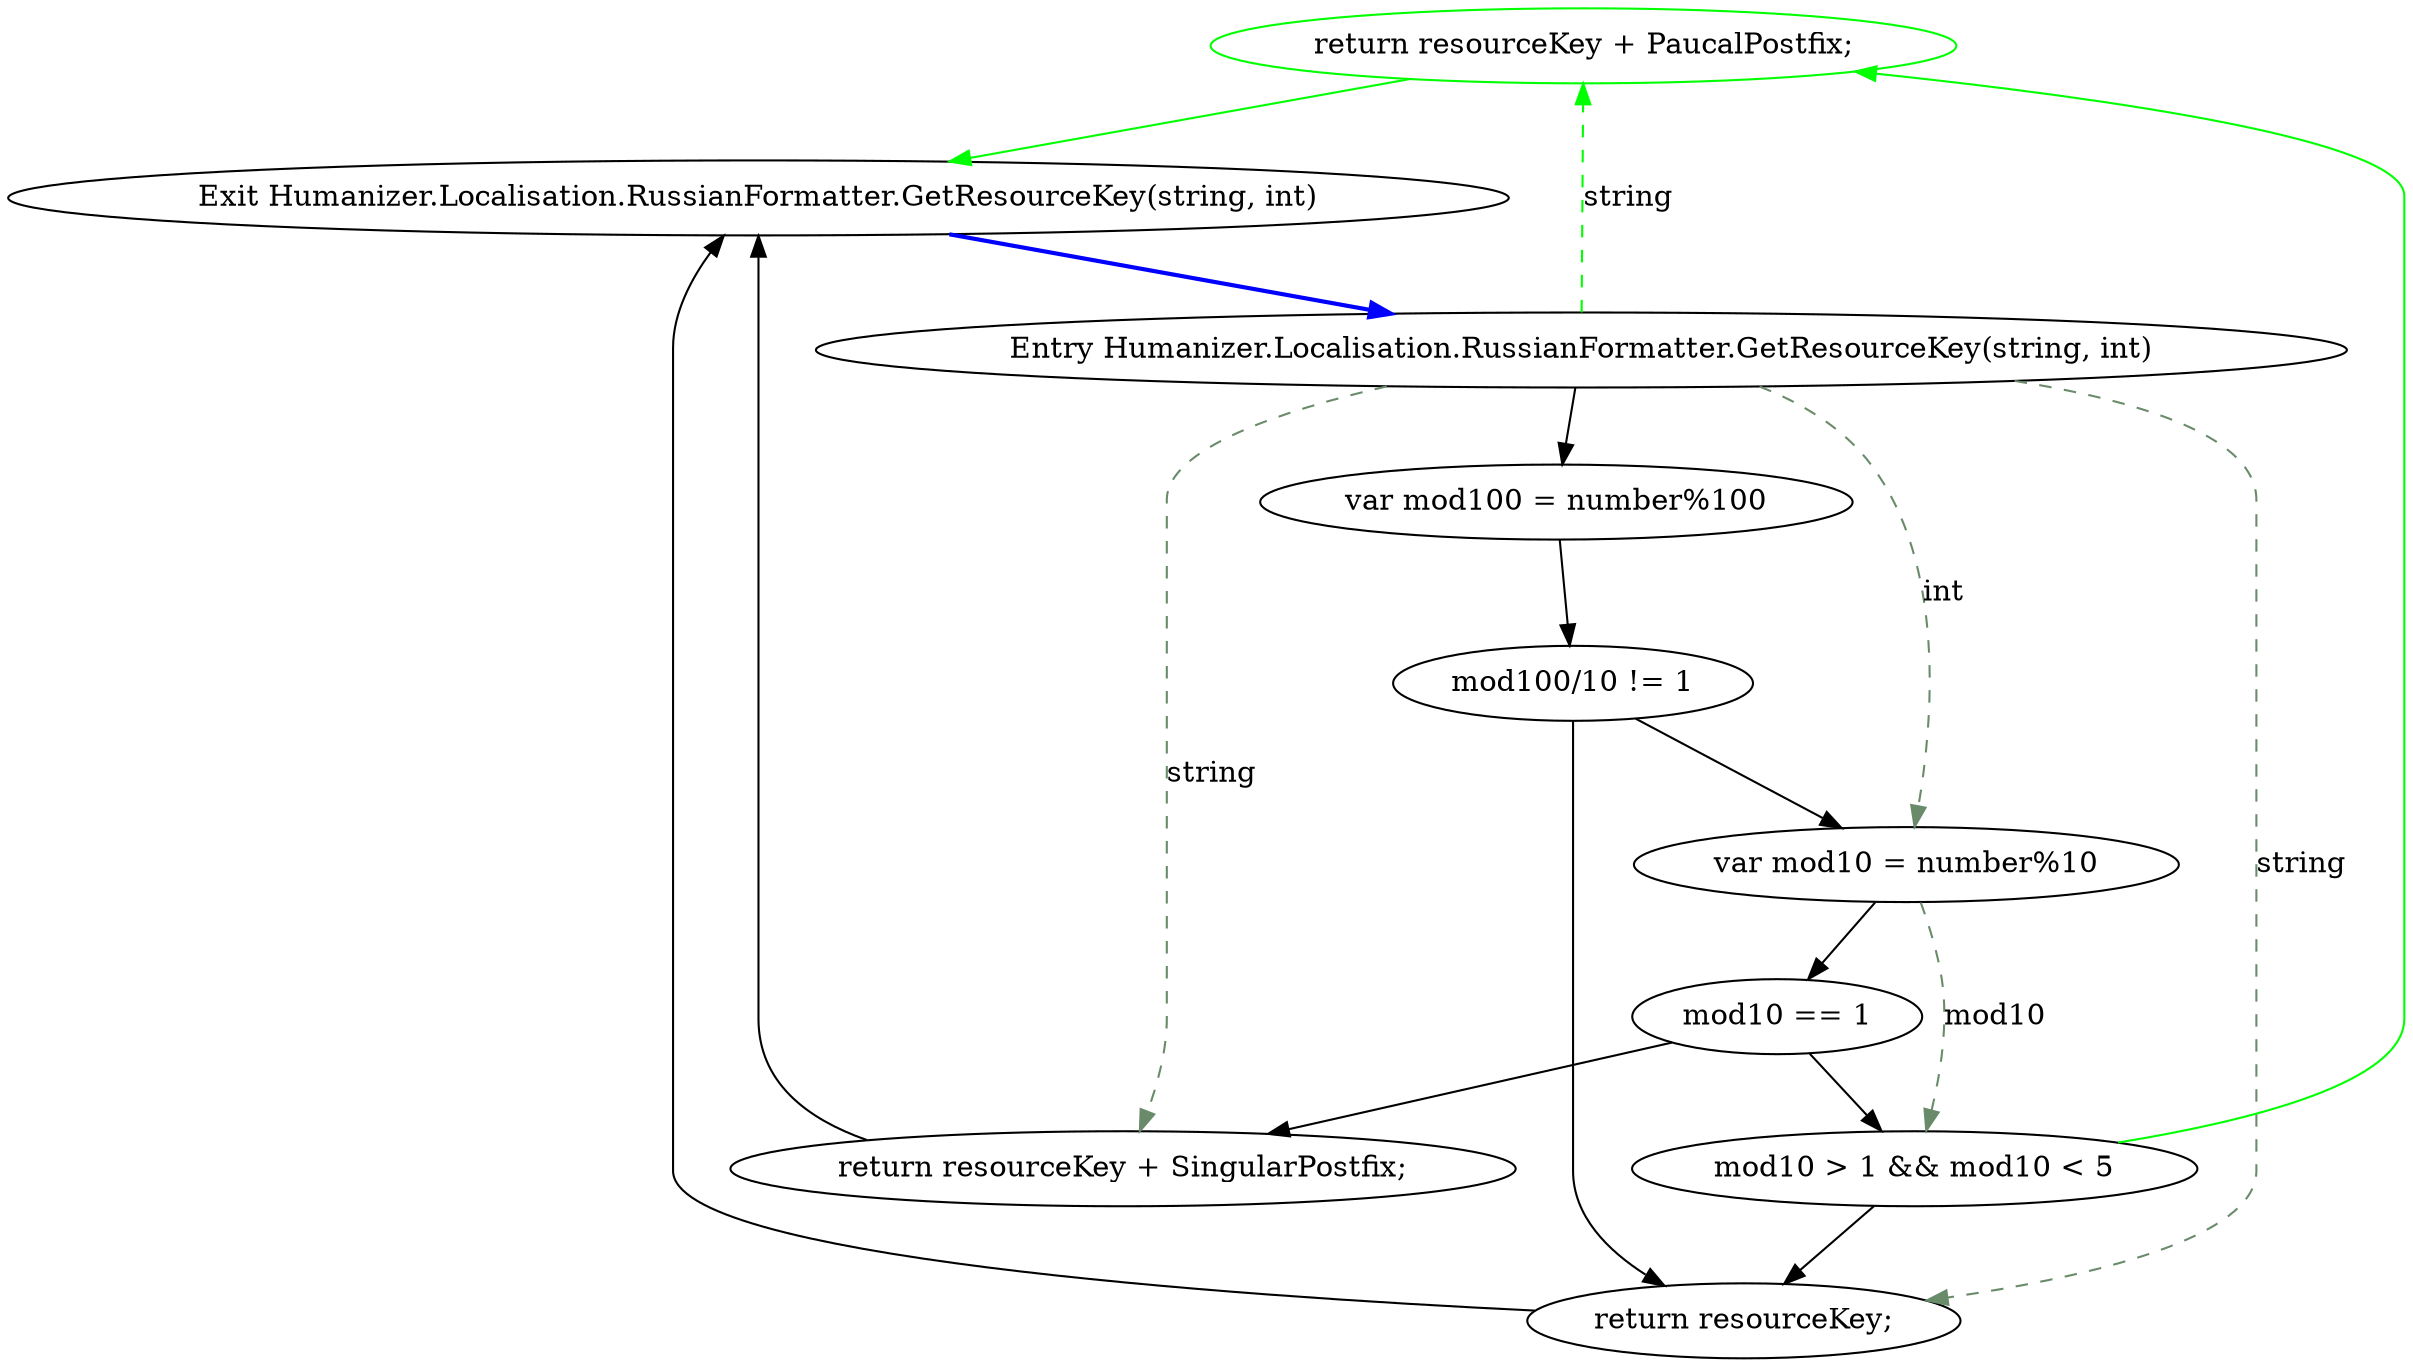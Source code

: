 digraph  {
d7 [label="return resourceKey + PaucalPostfix;", span="18-18", cluster="Humanizer.Localisation.RussianFormatter.GetResourceKey(string, int)", color=green, community=0];
d0 [label="Entry Humanizer.Localisation.RussianFormatter.GetResourceKey(string, int)", span="7-7", cluster="Humanizer.Localisation.RussianFormatter.GetResourceKey(string, int)"];
d6 [label="mod10 > 1 && mod10 < 5", span="17-17", cluster="Humanizer.Localisation.RussianFormatter.GetResourceKey(string, int)"];
d9 [label="Exit Humanizer.Localisation.RussianFormatter.GetResourceKey(string, int)", span="7-7", cluster="Humanizer.Localisation.RussianFormatter.GetResourceKey(string, int)"];
d1 [label="var mod100 = number%100", span="9-9", cluster="Humanizer.Localisation.RussianFormatter.GetResourceKey(string, int)"];
d3 [label="var mod10 = number%10", span="12-12", cluster="Humanizer.Localisation.RussianFormatter.GetResourceKey(string, int)"];
d5 [label="return resourceKey + SingularPostfix;", span="15-15", cluster="Humanizer.Localisation.RussianFormatter.GetResourceKey(string, int)"];
d8 [label="return resourceKey;", span="21-21", cluster="Humanizer.Localisation.RussianFormatter.GetResourceKey(string, int)"];
d4 [label="mod10 == 1", span="14-14", cluster="Humanizer.Localisation.RussianFormatter.GetResourceKey(string, int)"];
d2 [label="mod100/10 != 1", span="10-10", cluster="Humanizer.Localisation.RussianFormatter.GetResourceKey(string, int)"];
d7 -> d9  [key=0, style=solid, color=green];
d0 -> d7  [key=1, style=dashed, color=green, label=string];
d0 -> d1  [key=0, style=solid];
d0 -> d3  [key=1, style=dashed, color=darkseagreen4, label=int];
d0 -> d5  [key=1, style=dashed, color=darkseagreen4, label=string];
d0 -> d8  [key=1, style=dashed, color=darkseagreen4, label=string];
d6 -> d7  [key=0, style=solid, color=green];
d6 -> d8  [key=0, style=solid];
d9 -> d0  [key=0, style=bold, color=blue];
d1 -> d2  [key=0, style=solid];
d3 -> d6  [key=1, style=dashed, color=darkseagreen4, label=mod10];
d3 -> d4  [key=0, style=solid];
d5 -> d9  [key=0, style=solid];
d8 -> d9  [key=0, style=solid];
d4 -> d6  [key=0, style=solid];
d4 -> d5  [key=0, style=solid];
d2 -> d3  [key=0, style=solid];
d2 -> d8  [key=0, style=solid];
}
